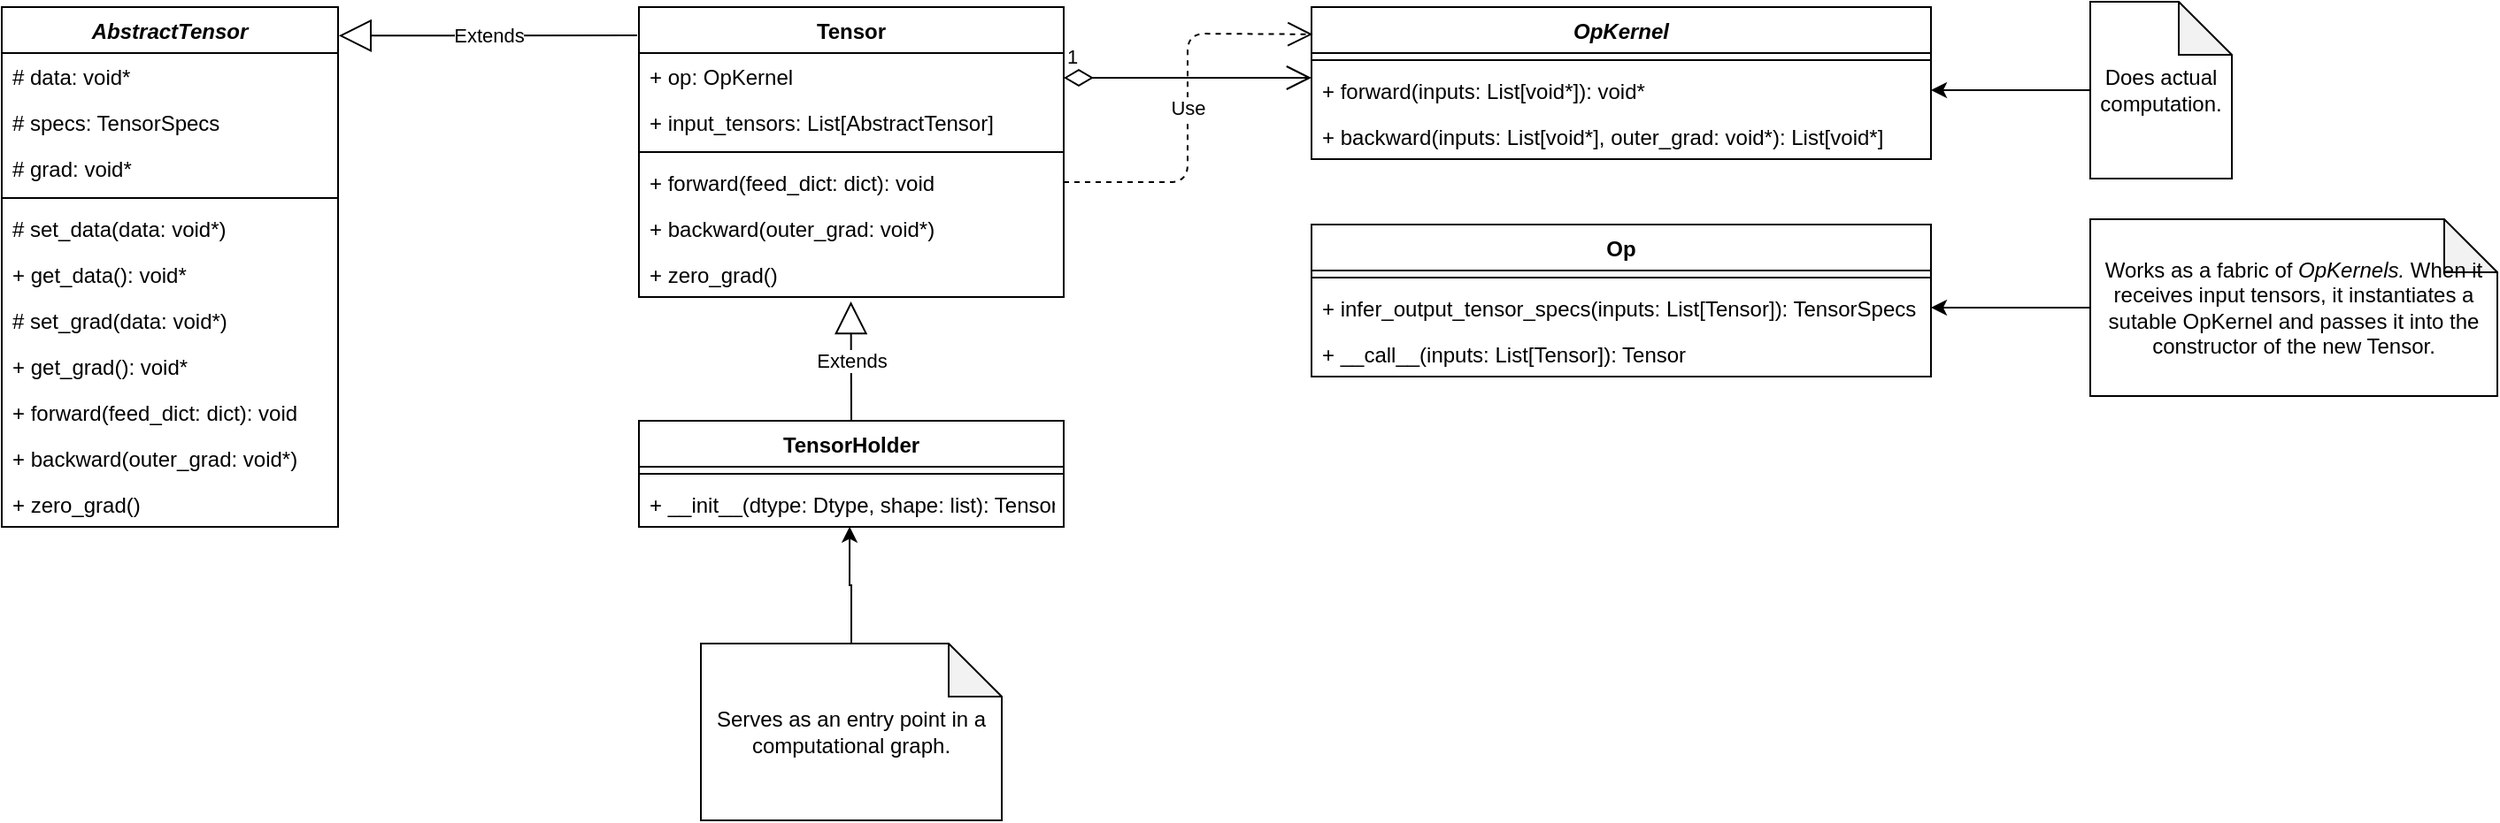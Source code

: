 <mxfile version="14.1.8" type="device"><diagram id="C5RBs43oDa-KdzZeNtuy" name="Page-1"><mxGraphModel dx="1463" dy="846" grid="1" gridSize="10" guides="1" tooltips="1" connect="1" arrows="1" fold="1" page="1" pageScale="1" pageWidth="827" pageHeight="1169" math="0" shadow="0"><root><mxCell id="WIyWlLk6GJQsqaUBKTNV-0"/><mxCell id="WIyWlLk6GJQsqaUBKTNV-1" parent="WIyWlLk6GJQsqaUBKTNV-0"/><mxCell id="tyOT2DxhKZj-EWQaL2am-0" value="AbstractTensor" style="swimlane;fontStyle=3;align=center;verticalAlign=top;childLayout=stackLayout;horizontal=1;startSize=26;horizontalStack=0;resizeParent=1;resizeParentMax=0;resizeLast=0;collapsible=1;marginBottom=0;" vertex="1" parent="WIyWlLk6GJQsqaUBKTNV-1"><mxGeometry x="160" y="100" width="190" height="294" as="geometry"/></mxCell><mxCell id="tyOT2DxhKZj-EWQaL2am-1" value="# data: void*" style="text;strokeColor=none;fillColor=none;align=left;verticalAlign=top;spacingLeft=4;spacingRight=4;overflow=hidden;rotatable=0;points=[[0,0.5],[1,0.5]];portConstraint=eastwest;" vertex="1" parent="tyOT2DxhKZj-EWQaL2am-0"><mxGeometry y="26" width="190" height="26" as="geometry"/></mxCell><mxCell id="tyOT2DxhKZj-EWQaL2am-5" value="# specs: TensorSpecs" style="text;strokeColor=none;fillColor=none;align=left;verticalAlign=top;spacingLeft=4;spacingRight=4;overflow=hidden;rotatable=0;points=[[0,0.5],[1,0.5]];portConstraint=eastwest;" vertex="1" parent="tyOT2DxhKZj-EWQaL2am-0"><mxGeometry y="52" width="190" height="26" as="geometry"/></mxCell><mxCell id="tyOT2DxhKZj-EWQaL2am-4" value="# grad: void*" style="text;strokeColor=none;fillColor=none;align=left;verticalAlign=top;spacingLeft=4;spacingRight=4;overflow=hidden;rotatable=0;points=[[0,0.5],[1,0.5]];portConstraint=eastwest;" vertex="1" parent="tyOT2DxhKZj-EWQaL2am-0"><mxGeometry y="78" width="190" height="26" as="geometry"/></mxCell><mxCell id="tyOT2DxhKZj-EWQaL2am-2" value="" style="line;strokeWidth=1;fillColor=none;align=left;verticalAlign=middle;spacingTop=-1;spacingLeft=3;spacingRight=3;rotatable=0;labelPosition=right;points=[];portConstraint=eastwest;" vertex="1" parent="tyOT2DxhKZj-EWQaL2am-0"><mxGeometry y="104" width="190" height="8" as="geometry"/></mxCell><mxCell id="tyOT2DxhKZj-EWQaL2am-3" value="# set_data(data: void*)" style="text;strokeColor=none;fillColor=none;align=left;verticalAlign=top;spacingLeft=4;spacingRight=4;overflow=hidden;rotatable=0;points=[[0,0.5],[1,0.5]];portConstraint=eastwest;" vertex="1" parent="tyOT2DxhKZj-EWQaL2am-0"><mxGeometry y="112" width="190" height="26" as="geometry"/></mxCell><mxCell id="tyOT2DxhKZj-EWQaL2am-6" value="+ get_data(): void*" style="text;strokeColor=none;fillColor=none;align=left;verticalAlign=top;spacingLeft=4;spacingRight=4;overflow=hidden;rotatable=0;points=[[0,0.5],[1,0.5]];portConstraint=eastwest;" vertex="1" parent="tyOT2DxhKZj-EWQaL2am-0"><mxGeometry y="138" width="190" height="26" as="geometry"/></mxCell><mxCell id="tyOT2DxhKZj-EWQaL2am-7" value="# set_grad(data: void*)" style="text;strokeColor=none;fillColor=none;align=left;verticalAlign=top;spacingLeft=4;spacingRight=4;overflow=hidden;rotatable=0;points=[[0,0.5],[1,0.5]];portConstraint=eastwest;" vertex="1" parent="tyOT2DxhKZj-EWQaL2am-0"><mxGeometry y="164" width="190" height="26" as="geometry"/></mxCell><mxCell id="tyOT2DxhKZj-EWQaL2am-8" value="+ get_grad(): void*" style="text;strokeColor=none;fillColor=none;align=left;verticalAlign=top;spacingLeft=4;spacingRight=4;overflow=hidden;rotatable=0;points=[[0,0.5],[1,0.5]];portConstraint=eastwest;" vertex="1" parent="tyOT2DxhKZj-EWQaL2am-0"><mxGeometry y="190" width="190" height="26" as="geometry"/></mxCell><mxCell id="tyOT2DxhKZj-EWQaL2am-10" value="+ forward(feed_dict: dict): void" style="text;strokeColor=none;fillColor=none;align=left;verticalAlign=top;spacingLeft=4;spacingRight=4;overflow=hidden;rotatable=0;points=[[0,0.5],[1,0.5]];portConstraint=eastwest;" vertex="1" parent="tyOT2DxhKZj-EWQaL2am-0"><mxGeometry y="216" width="190" height="26" as="geometry"/></mxCell><mxCell id="tyOT2DxhKZj-EWQaL2am-11" value="+ backward(outer_grad: void*)" style="text;strokeColor=none;fillColor=none;align=left;verticalAlign=top;spacingLeft=4;spacingRight=4;overflow=hidden;rotatable=0;points=[[0,0.5],[1,0.5]];portConstraint=eastwest;" vertex="1" parent="tyOT2DxhKZj-EWQaL2am-0"><mxGeometry y="242" width="190" height="26" as="geometry"/></mxCell><mxCell id="tyOT2DxhKZj-EWQaL2am-9" value="+ zero_grad()" style="text;strokeColor=none;fillColor=none;align=left;verticalAlign=top;spacingLeft=4;spacingRight=4;overflow=hidden;rotatable=0;points=[[0,0.5],[1,0.5]];portConstraint=eastwest;" vertex="1" parent="tyOT2DxhKZj-EWQaL2am-0"><mxGeometry y="268" width="190" height="26" as="geometry"/></mxCell><mxCell id="tyOT2DxhKZj-EWQaL2am-12" value="Tensor" style="swimlane;fontStyle=1;align=center;verticalAlign=top;childLayout=stackLayout;horizontal=1;startSize=26;horizontalStack=0;resizeParent=1;resizeParentMax=0;resizeLast=0;collapsible=1;marginBottom=0;" vertex="1" parent="WIyWlLk6GJQsqaUBKTNV-1"><mxGeometry x="520" y="100" width="240" height="164" as="geometry"/></mxCell><mxCell id="tyOT2DxhKZj-EWQaL2am-13" value="+ op: OpKernel" style="text;strokeColor=none;fillColor=none;align=left;verticalAlign=top;spacingLeft=4;spacingRight=4;overflow=hidden;rotatable=0;points=[[0,0.5],[1,0.5]];portConstraint=eastwest;" vertex="1" parent="tyOT2DxhKZj-EWQaL2am-12"><mxGeometry y="26" width="240" height="26" as="geometry"/></mxCell><mxCell id="tyOT2DxhKZj-EWQaL2am-18" value="+ input_tensors: List[AbstractTensor]" style="text;strokeColor=none;fillColor=none;align=left;verticalAlign=top;spacingLeft=4;spacingRight=4;overflow=hidden;rotatable=0;points=[[0,0.5],[1,0.5]];portConstraint=eastwest;" vertex="1" parent="tyOT2DxhKZj-EWQaL2am-12"><mxGeometry y="52" width="240" height="26" as="geometry"/></mxCell><mxCell id="tyOT2DxhKZj-EWQaL2am-14" value="" style="line;strokeWidth=1;fillColor=none;align=left;verticalAlign=middle;spacingTop=-1;spacingLeft=3;spacingRight=3;rotatable=0;labelPosition=right;points=[];portConstraint=eastwest;" vertex="1" parent="tyOT2DxhKZj-EWQaL2am-12"><mxGeometry y="78" width="240" height="8" as="geometry"/></mxCell><mxCell id="tyOT2DxhKZj-EWQaL2am-20" value="+ forward(feed_dict: dict): void" style="text;strokeColor=none;fillColor=none;align=left;verticalAlign=top;spacingLeft=4;spacingRight=4;overflow=hidden;rotatable=0;points=[[0,0.5],[1,0.5]];portConstraint=eastwest;" vertex="1" parent="tyOT2DxhKZj-EWQaL2am-12"><mxGeometry y="86" width="240" height="26" as="geometry"/></mxCell><mxCell id="tyOT2DxhKZj-EWQaL2am-21" value="+ backward(outer_grad: void*)" style="text;strokeColor=none;fillColor=none;align=left;verticalAlign=top;spacingLeft=4;spacingRight=4;overflow=hidden;rotatable=0;points=[[0,0.5],[1,0.5]];portConstraint=eastwest;" vertex="1" parent="tyOT2DxhKZj-EWQaL2am-12"><mxGeometry y="112" width="240" height="26" as="geometry"/></mxCell><mxCell id="tyOT2DxhKZj-EWQaL2am-22" value="+ zero_grad()" style="text;strokeColor=none;fillColor=none;align=left;verticalAlign=top;spacingLeft=4;spacingRight=4;overflow=hidden;rotatable=0;points=[[0,0.5],[1,0.5]];portConstraint=eastwest;" vertex="1" parent="tyOT2DxhKZj-EWQaL2am-12"><mxGeometry y="138" width="240" height="26" as="geometry"/></mxCell><mxCell id="tyOT2DxhKZj-EWQaL2am-17" value="Extends" style="endArrow=block;endSize=16;endFill=0;html=1;entryX=1.002;entryY=0.055;entryDx=0;entryDy=0;entryPerimeter=0;" edge="1" parent="WIyWlLk6GJQsqaUBKTNV-1" target="tyOT2DxhKZj-EWQaL2am-0"><mxGeometry width="160" relative="1" as="geometry"><mxPoint x="519" y="116" as="sourcePoint"/><mxPoint x="680" y="290" as="targetPoint"/></mxGeometry></mxCell><mxCell id="tyOT2DxhKZj-EWQaL2am-24" value="OpKernel" style="swimlane;fontStyle=3;align=center;verticalAlign=top;childLayout=stackLayout;horizontal=1;startSize=26;horizontalStack=0;resizeParent=1;resizeParentMax=0;resizeLast=0;collapsible=1;marginBottom=0;" vertex="1" parent="WIyWlLk6GJQsqaUBKTNV-1"><mxGeometry x="900" y="100" width="350" height="86" as="geometry"/></mxCell><mxCell id="tyOT2DxhKZj-EWQaL2am-26" value="" style="line;strokeWidth=1;fillColor=none;align=left;verticalAlign=middle;spacingTop=-1;spacingLeft=3;spacingRight=3;rotatable=0;labelPosition=right;points=[];portConstraint=eastwest;" vertex="1" parent="tyOT2DxhKZj-EWQaL2am-24"><mxGeometry y="26" width="350" height="8" as="geometry"/></mxCell><mxCell id="tyOT2DxhKZj-EWQaL2am-27" value="+ forward(inputs: List[void*]): void*" style="text;strokeColor=none;fillColor=none;align=left;verticalAlign=top;spacingLeft=4;spacingRight=4;overflow=hidden;rotatable=0;points=[[0,0.5],[1,0.5]];portConstraint=eastwest;" vertex="1" parent="tyOT2DxhKZj-EWQaL2am-24"><mxGeometry y="34" width="350" height="26" as="geometry"/></mxCell><mxCell id="tyOT2DxhKZj-EWQaL2am-28" value="+ backward(inputs: List[void*], outer_grad: void*): List[void*]" style="text;strokeColor=none;fillColor=none;align=left;verticalAlign=top;spacingLeft=4;spacingRight=4;overflow=hidden;rotatable=0;points=[[0,0.5],[1,0.5]];portConstraint=eastwest;" vertex="1" parent="tyOT2DxhKZj-EWQaL2am-24"><mxGeometry y="60" width="350" height="26" as="geometry"/></mxCell><mxCell id="tyOT2DxhKZj-EWQaL2am-33" value="Op" style="swimlane;fontStyle=1;align=center;verticalAlign=top;childLayout=stackLayout;horizontal=1;startSize=26;horizontalStack=0;resizeParent=1;resizeParentMax=0;resizeLast=0;collapsible=1;marginBottom=0;" vertex="1" parent="WIyWlLk6GJQsqaUBKTNV-1"><mxGeometry x="900" y="223" width="350" height="86" as="geometry"/></mxCell><mxCell id="tyOT2DxhKZj-EWQaL2am-35" value="" style="line;strokeWidth=1;fillColor=none;align=left;verticalAlign=middle;spacingTop=-1;spacingLeft=3;spacingRight=3;rotatable=0;labelPosition=right;points=[];portConstraint=eastwest;" vertex="1" parent="tyOT2DxhKZj-EWQaL2am-33"><mxGeometry y="26" width="350" height="8" as="geometry"/></mxCell><mxCell id="tyOT2DxhKZj-EWQaL2am-36" value="+ infer_output_tensor_specs(inputs: List[Tensor]): TensorSpecs" style="text;strokeColor=none;fillColor=none;align=left;verticalAlign=top;spacingLeft=4;spacingRight=4;overflow=hidden;rotatable=0;points=[[0,0.5],[1,0.5]];portConstraint=eastwest;" vertex="1" parent="tyOT2DxhKZj-EWQaL2am-33"><mxGeometry y="34" width="350" height="26" as="geometry"/></mxCell><mxCell id="tyOT2DxhKZj-EWQaL2am-37" value="+ __call__(inputs: List[Tensor]): Tensor" style="text;strokeColor=none;fillColor=none;align=left;verticalAlign=top;spacingLeft=4;spacingRight=4;overflow=hidden;rotatable=0;points=[[0,0.5],[1,0.5]];portConstraint=eastwest;" vertex="1" parent="tyOT2DxhKZj-EWQaL2am-33"><mxGeometry y="60" width="350" height="26" as="geometry"/></mxCell><mxCell id="tyOT2DxhKZj-EWQaL2am-38" value="Use" style="endArrow=open;endSize=12;dashed=1;html=1;exitX=1;exitY=0.5;exitDx=0;exitDy=0;entryX=0.002;entryY=0.179;entryDx=0;entryDy=0;entryPerimeter=0;" edge="1" parent="WIyWlLk6GJQsqaUBKTNV-1" source="tyOT2DxhKZj-EWQaL2am-20" target="tyOT2DxhKZj-EWQaL2am-24"><mxGeometry width="160" relative="1" as="geometry"><mxPoint x="870" y="260" as="sourcePoint"/><mxPoint x="1030" y="260" as="targetPoint"/><Array as="points"><mxPoint x="830" y="199"/><mxPoint x="830" y="115"/></Array></mxGeometry></mxCell><mxCell id="tyOT2DxhKZj-EWQaL2am-41" value="1" style="endArrow=open;html=1;endSize=12;startArrow=diamondThin;startSize=14;startFill=0;edgeStyle=orthogonalEdgeStyle;align=left;verticalAlign=bottom;" edge="1" parent="WIyWlLk6GJQsqaUBKTNV-1"><mxGeometry x="-1" y="3" relative="1" as="geometry"><mxPoint x="760" y="140" as="sourcePoint"/><mxPoint x="900" y="140" as="targetPoint"/></mxGeometry></mxCell><mxCell id="tyOT2DxhKZj-EWQaL2am-44" style="edgeStyle=orthogonalEdgeStyle;rounded=0;orthogonalLoop=1;jettySize=auto;html=1;entryX=1;entryY=0.5;entryDx=0;entryDy=0;" edge="1" parent="WIyWlLk6GJQsqaUBKTNV-1" source="tyOT2DxhKZj-EWQaL2am-43" target="tyOT2DxhKZj-EWQaL2am-36"><mxGeometry relative="1" as="geometry"/></mxCell><mxCell id="tyOT2DxhKZj-EWQaL2am-43" value="Works as a fabric of &lt;i&gt;OpKernels. &lt;/i&gt;When it receives input tensors, it instantiates a sutable OpKernel and passes it into the constructor of the new Tensor." style="shape=note;whiteSpace=wrap;html=1;backgroundOutline=1;darkOpacity=0.05;" vertex="1" parent="WIyWlLk6GJQsqaUBKTNV-1"><mxGeometry x="1340" y="220" width="230" height="100" as="geometry"/></mxCell><mxCell id="tyOT2DxhKZj-EWQaL2am-46" style="edgeStyle=orthogonalEdgeStyle;rounded=0;orthogonalLoop=1;jettySize=auto;html=1;entryX=1;entryY=0.5;entryDx=0;entryDy=0;" edge="1" parent="WIyWlLk6GJQsqaUBKTNV-1" source="tyOT2DxhKZj-EWQaL2am-45" target="tyOT2DxhKZj-EWQaL2am-27"><mxGeometry relative="1" as="geometry"/></mxCell><mxCell id="tyOT2DxhKZj-EWQaL2am-45" value="Does actual computation." style="shape=note;whiteSpace=wrap;html=1;backgroundOutline=1;darkOpacity=0.05;" vertex="1" parent="WIyWlLk6GJQsqaUBKTNV-1"><mxGeometry x="1340" y="97" width="80" height="100" as="geometry"/></mxCell><mxCell id="tyOT2DxhKZj-EWQaL2am-47" value="TensorHolder" style="swimlane;fontStyle=1;align=center;verticalAlign=top;childLayout=stackLayout;horizontal=1;startSize=26;horizontalStack=0;resizeParent=1;resizeParentMax=0;resizeLast=0;collapsible=1;marginBottom=0;" vertex="1" parent="WIyWlLk6GJQsqaUBKTNV-1"><mxGeometry x="520" y="334" width="240" height="60" as="geometry"/></mxCell><mxCell id="tyOT2DxhKZj-EWQaL2am-49" value="" style="line;strokeWidth=1;fillColor=none;align=left;verticalAlign=middle;spacingTop=-1;spacingLeft=3;spacingRight=3;rotatable=0;labelPosition=right;points=[];portConstraint=eastwest;" vertex="1" parent="tyOT2DxhKZj-EWQaL2am-47"><mxGeometry y="26" width="240" height="8" as="geometry"/></mxCell><mxCell id="tyOT2DxhKZj-EWQaL2am-50" value="+ __init__(dtype: Dtype, shape: list): Tensor" style="text;strokeColor=none;fillColor=none;align=left;verticalAlign=top;spacingLeft=4;spacingRight=4;overflow=hidden;rotatable=0;points=[[0,0.5],[1,0.5]];portConstraint=eastwest;" vertex="1" parent="tyOT2DxhKZj-EWQaL2am-47"><mxGeometry y="34" width="240" height="26" as="geometry"/></mxCell><mxCell id="tyOT2DxhKZj-EWQaL2am-53" value="Extends" style="endArrow=block;endSize=16;endFill=0;html=1;exitX=0.5;exitY=0;exitDx=0;exitDy=0;entryX=0.499;entryY=1.096;entryDx=0;entryDy=0;entryPerimeter=0;" edge="1" parent="WIyWlLk6GJQsqaUBKTNV-1" source="tyOT2DxhKZj-EWQaL2am-47" target="tyOT2DxhKZj-EWQaL2am-22"><mxGeometry width="160" relative="1" as="geometry"><mxPoint x="640" y="340" as="sourcePoint"/><mxPoint x="800" y="340" as="targetPoint"/></mxGeometry></mxCell><mxCell id="tyOT2DxhKZj-EWQaL2am-55" style="edgeStyle=orthogonalEdgeStyle;rounded=0;orthogonalLoop=1;jettySize=auto;html=1;entryX=0.496;entryY=0.994;entryDx=0;entryDy=0;entryPerimeter=0;" edge="1" parent="WIyWlLk6GJQsqaUBKTNV-1" source="tyOT2DxhKZj-EWQaL2am-54" target="tyOT2DxhKZj-EWQaL2am-50"><mxGeometry relative="1" as="geometry"/></mxCell><mxCell id="tyOT2DxhKZj-EWQaL2am-54" value="Serves as an entry point in a computational graph." style="shape=note;whiteSpace=wrap;html=1;backgroundOutline=1;darkOpacity=0.05;" vertex="1" parent="WIyWlLk6GJQsqaUBKTNV-1"><mxGeometry x="555" y="460" width="170" height="100" as="geometry"/></mxCell></root></mxGraphModel></diagram></mxfile>
